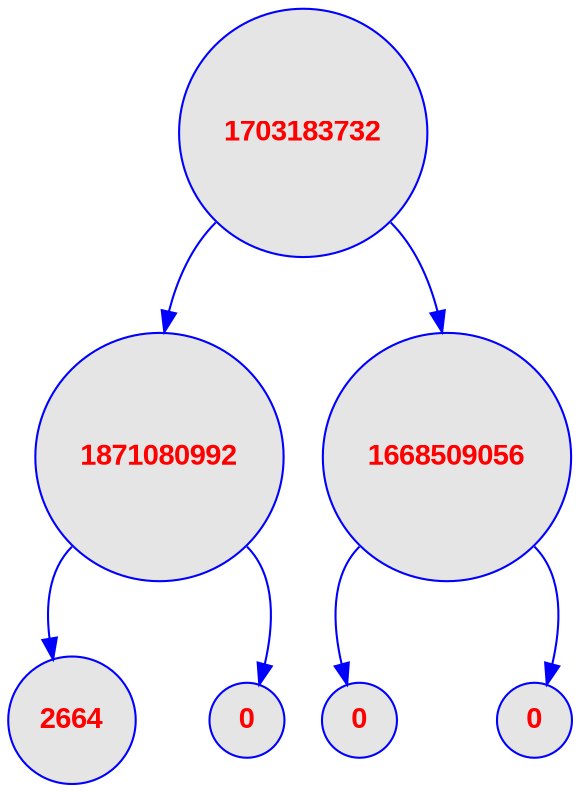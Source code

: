 digraph root {
	node [
		fontname  = "Arial bold" 
		fontsize  = "14"
		fontcolor = "red"
		style     = "rounded, filled"
		shape     = "circle"
		fillcolor = "grey90"
		color     = "blue"
		width     = "0.5"
	]

	edge [
		color     = "blue"
	]

	0 [label = "1703183732"];
	0 [label = "1703183732"];
	0:sw -> 1;
	1 [label = "1871080992"];
	1 [label = "1871080992"];
	1:sw -> 3;
	3 [label = "2664"];
	1:se -> 4;
	4 [label = "0"];
	0:se -> 2;
	2 [label = "1668509056"];
	2 [label = "1668509056"];
	2:sw -> 5;
	5 [label = "0"];
	2:se -> 6;
	6 [label = "0"];
}
